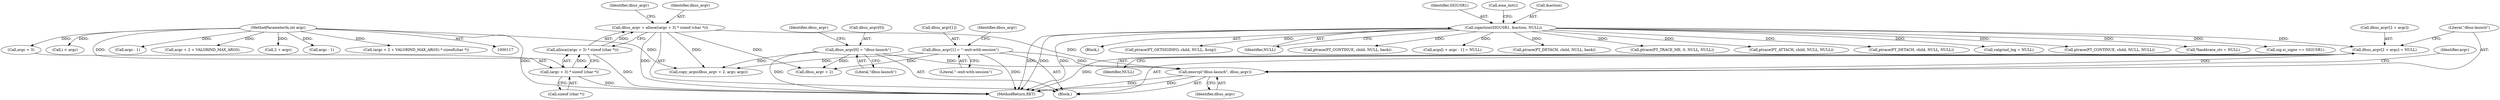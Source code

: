 digraph "0_enlightment_bb4a21e98656fe2c7d98ba2163e6defe9a630e2b@API" {
"1000233" [label="(Call,execvp(\"dbus-launch\", dbus_argv))"];
"1000226" [label="(Call,dbus_argv[2 + argc] = NULL)"];
"1000185" [label="(Call,sigaction(SIGUSR1, &action, NULL))"];
"1000215" [label="(Call,dbus_argv[1] = \"--exit-with-session\")"];
"1000210" [label="(Call,dbus_argv[0] = \"dbus-launch\")"];
"1000201" [label="(Call,dbus_argv = alloca((argc + 3) * sizeof (char *)))"];
"1000203" [label="(Call,alloca((argc + 3) * sizeof (char *)))"];
"1000204" [label="(Call,(argc + 3) * sizeof (char *))"];
"1000118" [label="(MethodParameterIn,int argc)"];
"1000217" [label="(Identifier,dbus_argv)"];
"1000190" [label="(Call,eina_init())"];
"1000329" [label="(Call,valgrind_log = NULL)"];
"1000235" [label="(Identifier,dbus_argv)"];
"1000249" [label="(Call,i < argc)"];
"1000118" [label="(MethodParameterIn,int argc)"];
"1000707" [label="(Call,ptrace(PT_CONTINUE, child, NULL, NULL))"];
"1000238" [label="(Identifier,argv)"];
"1000757" [label="(Call,*backtrace_str = NULL)"];
"1000226" [label="(Call,dbus_argv[2 + argc] = NULL)"];
"1000233" [label="(Call,execvp(\"dbus-launch\", dbus_argv))"];
"1000794" [label="(Call,sig.si_signo == SIGUSR1)"];
"1000205" [label="(Call,argc + 3)"];
"1000211" [label="(Call,dbus_argv[0])"];
"1000187" [label="(Call,&action)"];
"1001058" [label="(MethodReturn,RET)"];
"1000120" [label="(Block,)"];
"1000219" [label="(Literal,\"--exit-with-session\")"];
"1000771" [label="(Call,ptrace(PT_GETSIGINFO, child, NULL, &sig))"];
"1000600" [label="(Call,argc - 1)"];
"1000189" [label="(Identifier,NULL)"];
"1000210" [label="(Call,dbus_argv[0] = \"dbus-launch\")"];
"1000847" [label="(Call,ptrace(PT_CONTINUE, child, NULL, back))"];
"1000201" [label="(Call,dbus_argv = alloca((argc + 3) * sizeof (char *)))"];
"1000214" [label="(Literal,\"dbus-launch\")"];
"1000603" [label="(Call,args[i + argc - 1] = NULL)"];
"1000232" [label="(Identifier,NULL)"];
"1000186" [label="(Identifier,SIGUSR1)"];
"1000203" [label="(Call,alloca((argc + 3) * sizeof (char *)))"];
"1000202" [label="(Identifier,dbus_argv)"];
"1000215" [label="(Call,dbus_argv[1] = \"--exit-with-session\")"];
"1000212" [label="(Identifier,dbus_argv)"];
"1000571" [label="(Call,argc + 2 + VALGRIND_MAX_ARGS)"];
"1000220" [label="(Call,copy_args(dbus_argv + 2, argv, argc))"];
"1000208" [label="(Call,sizeof (char *))"];
"1000234" [label="(Literal,\"dbus-launch\")"];
"1000229" [label="(Call,2 + argc)"];
"1000608" [label="(Call,argc - 1)"];
"1000199" [label="(Block,)"];
"1000856" [label="(Call,ptrace(PT_DETACH, child, NULL, back))"];
"1000221" [label="(Call,dbus_argv + 2)"];
"1000659" [label="(Call,ptrace(PT_TRACE_ME, 0, NULL, NULL))"];
"1000227" [label="(Call,dbus_argv[2 + argc])"];
"1000222" [label="(Identifier,dbus_argv)"];
"1000185" [label="(Call,sigaction(SIGUSR1, &action, NULL))"];
"1000216" [label="(Call,dbus_argv[1])"];
"1000204" [label="(Call,(argc + 3) * sizeof (char *))"];
"1000685" [label="(Call,ptrace(PT_ATTACH, child, NULL, NULL))"];
"1000570" [label="(Call,(argc + 2 + VALGRIND_MAX_ARGS) * sizeof(char *))"];
"1000989" [label="(Call,ptrace(PT_DETACH, child, NULL, NULL))"];
"1000233" -> "1000199"  [label="AST: "];
"1000233" -> "1000235"  [label="CFG: "];
"1000234" -> "1000233"  [label="AST: "];
"1000235" -> "1000233"  [label="AST: "];
"1000238" -> "1000233"  [label="CFG: "];
"1000233" -> "1001058"  [label="DDG: "];
"1000233" -> "1001058"  [label="DDG: "];
"1000226" -> "1000233"  [label="DDG: "];
"1000215" -> "1000233"  [label="DDG: "];
"1000210" -> "1000233"  [label="DDG: "];
"1000201" -> "1000233"  [label="DDG: "];
"1000226" -> "1000199"  [label="AST: "];
"1000226" -> "1000232"  [label="CFG: "];
"1000227" -> "1000226"  [label="AST: "];
"1000232" -> "1000226"  [label="AST: "];
"1000234" -> "1000226"  [label="CFG: "];
"1000226" -> "1001058"  [label="DDG: "];
"1000185" -> "1000226"  [label="DDG: "];
"1000185" -> "1000120"  [label="AST: "];
"1000185" -> "1000189"  [label="CFG: "];
"1000186" -> "1000185"  [label="AST: "];
"1000187" -> "1000185"  [label="AST: "];
"1000189" -> "1000185"  [label="AST: "];
"1000190" -> "1000185"  [label="CFG: "];
"1000185" -> "1001058"  [label="DDG: "];
"1000185" -> "1001058"  [label="DDG: "];
"1000185" -> "1001058"  [label="DDG: "];
"1000185" -> "1000329"  [label="DDG: "];
"1000185" -> "1000603"  [label="DDG: "];
"1000185" -> "1000659"  [label="DDG: "];
"1000185" -> "1000685"  [label="DDG: "];
"1000185" -> "1000707"  [label="DDG: "];
"1000185" -> "1000757"  [label="DDG: "];
"1000185" -> "1000771"  [label="DDG: "];
"1000185" -> "1000794"  [label="DDG: "];
"1000185" -> "1000847"  [label="DDG: "];
"1000185" -> "1000856"  [label="DDG: "];
"1000185" -> "1000989"  [label="DDG: "];
"1000215" -> "1000199"  [label="AST: "];
"1000215" -> "1000219"  [label="CFG: "];
"1000216" -> "1000215"  [label="AST: "];
"1000219" -> "1000215"  [label="AST: "];
"1000222" -> "1000215"  [label="CFG: "];
"1000215" -> "1001058"  [label="DDG: "];
"1000215" -> "1000220"  [label="DDG: "];
"1000215" -> "1000221"  [label="DDG: "];
"1000210" -> "1000199"  [label="AST: "];
"1000210" -> "1000214"  [label="CFG: "];
"1000211" -> "1000210"  [label="AST: "];
"1000214" -> "1000210"  [label="AST: "];
"1000217" -> "1000210"  [label="CFG: "];
"1000210" -> "1001058"  [label="DDG: "];
"1000210" -> "1000220"  [label="DDG: "];
"1000210" -> "1000221"  [label="DDG: "];
"1000201" -> "1000199"  [label="AST: "];
"1000201" -> "1000203"  [label="CFG: "];
"1000202" -> "1000201"  [label="AST: "];
"1000203" -> "1000201"  [label="AST: "];
"1000212" -> "1000201"  [label="CFG: "];
"1000201" -> "1001058"  [label="DDG: "];
"1000203" -> "1000201"  [label="DDG: "];
"1000201" -> "1000220"  [label="DDG: "];
"1000201" -> "1000221"  [label="DDG: "];
"1000203" -> "1000204"  [label="CFG: "];
"1000204" -> "1000203"  [label="AST: "];
"1000203" -> "1001058"  [label="DDG: "];
"1000204" -> "1000203"  [label="DDG: "];
"1000204" -> "1000208"  [label="CFG: "];
"1000205" -> "1000204"  [label="AST: "];
"1000208" -> "1000204"  [label="AST: "];
"1000204" -> "1001058"  [label="DDG: "];
"1000118" -> "1000204"  [label="DDG: "];
"1000118" -> "1000117"  [label="AST: "];
"1000118" -> "1001058"  [label="DDG: "];
"1000118" -> "1000205"  [label="DDG: "];
"1000118" -> "1000220"  [label="DDG: "];
"1000118" -> "1000229"  [label="DDG: "];
"1000118" -> "1000249"  [label="DDG: "];
"1000118" -> "1000570"  [label="DDG: "];
"1000118" -> "1000571"  [label="DDG: "];
"1000118" -> "1000600"  [label="DDG: "];
"1000118" -> "1000608"  [label="DDG: "];
}
